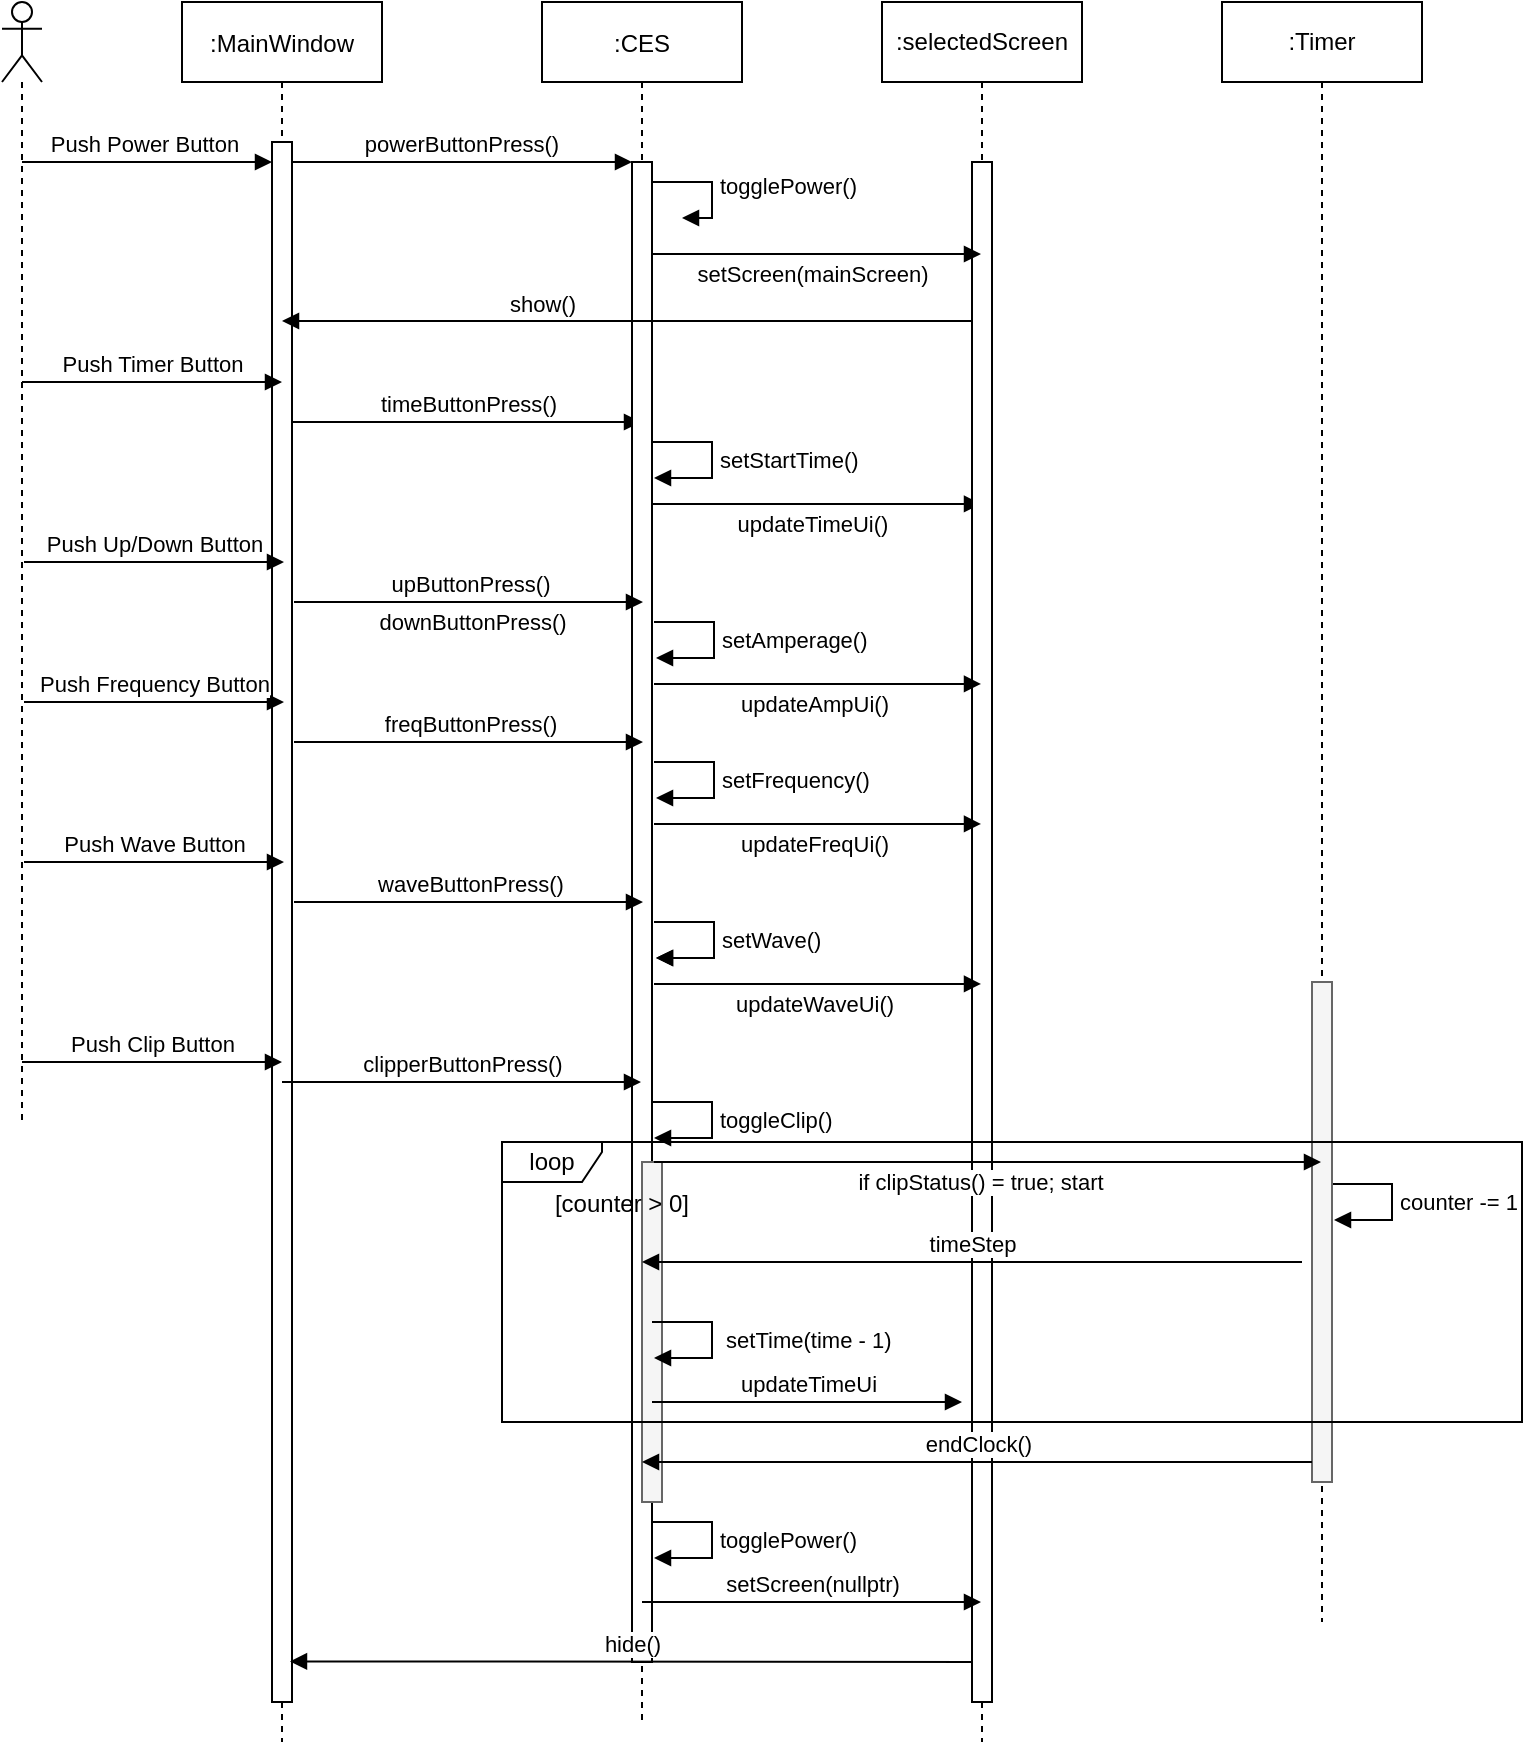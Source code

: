 <mxfile version="15.4.0" type="device" pages="3"><diagram id="kgpKYQtTHZ0yAKxKKP6v" name="Page-1"><mxGraphModel dx="1086" dy="798" grid="1" gridSize="10" guides="1" tooltips="1" connect="1" arrows="1" fold="1" page="1" pageScale="1" pageWidth="850" pageHeight="1100" math="0" shadow="0"><root><mxCell id="0"/><mxCell id="1" parent="0"/><mxCell id="37aKWXLBtI18TC3Os0Lw-29" value=":selectedScreen" style="shape=umlLifeline;perimeter=lifelinePerimeter;whiteSpace=wrap;html=1;container=1;collapsible=0;recursiveResize=0;outlineConnect=0;" parent="1" vertex="1"><mxGeometry x="470" y="80" width="100" height="870" as="geometry"/></mxCell><mxCell id="37aKWXLBtI18TC3Os0Lw-36" value="setStartTime()" style="edgeStyle=orthogonalEdgeStyle;html=1;align=left;spacingLeft=2;endArrow=block;rounded=0;entryX=1.1;entryY=0.175;entryDx=0;entryDy=0;entryPerimeter=0;" parent="37aKWXLBtI18TC3Os0Lw-29" edge="1"><mxGeometry relative="1" as="geometry"><mxPoint x="-115" y="220" as="sourcePoint"/><Array as="points"><mxPoint x="-85" y="220"/><mxPoint x="-85" y="238"/></Array><mxPoint x="-114" y="238" as="targetPoint"/></mxGeometry></mxCell><mxCell id="37aKWXLBtI18TC3Os0Lw-37" value="updateTimeUi()" style="html=1;verticalAlign=bottom;endArrow=block;rounded=0;" parent="37aKWXLBtI18TC3Os0Lw-29" target="37aKWXLBtI18TC3Os0Lw-29" edge="1"><mxGeometry x="-0.026" y="-19" width="80" relative="1" as="geometry"><mxPoint x="-115" y="250.96" as="sourcePoint"/><mxPoint x="20" y="251" as="targetPoint"/><Array as="points"/><mxPoint as="offset"/></mxGeometry></mxCell><mxCell id="3nuBFxr9cyL0pnOWT2aG-1" value=":MainWindow" style="shape=umlLifeline;perimeter=lifelinePerimeter;container=1;collapsible=0;recursiveResize=0;rounded=0;shadow=0;strokeWidth=1;" parent="1" vertex="1"><mxGeometry x="120" y="80" width="100" height="870" as="geometry"/></mxCell><mxCell id="3nuBFxr9cyL0pnOWT2aG-2" value="" style="points=[];perimeter=orthogonalPerimeter;rounded=0;shadow=0;strokeWidth=1;" parent="3nuBFxr9cyL0pnOWT2aG-1" vertex="1"><mxGeometry x="45" y="70" width="10" height="780" as="geometry"/></mxCell><mxCell id="37aKWXLBtI18TC3Os0Lw-33" value="timeButtonPress()" style="html=1;verticalAlign=bottom;endArrow=block;rounded=0;" parent="3nuBFxr9cyL0pnOWT2aG-1" target="3nuBFxr9cyL0pnOWT2aG-5" edge="1"><mxGeometry width="80" relative="1" as="geometry"><mxPoint x="55" y="210" as="sourcePoint"/><mxPoint x="135" y="210" as="targetPoint"/></mxGeometry></mxCell><mxCell id="3nuBFxr9cyL0pnOWT2aG-5" value=":CES" style="shape=umlLifeline;perimeter=lifelinePerimeter;container=1;collapsible=0;recursiveResize=0;rounded=0;shadow=0;strokeWidth=1;" parent="1" vertex="1"><mxGeometry x="300" y="80" width="100" height="860" as="geometry"/></mxCell><mxCell id="3nuBFxr9cyL0pnOWT2aG-6" value="" style="points=[];perimeter=orthogonalPerimeter;rounded=0;shadow=0;strokeWidth=1;" parent="3nuBFxr9cyL0pnOWT2aG-5" vertex="1"><mxGeometry x="45" y="80" width="10" height="750" as="geometry"/></mxCell><mxCell id="37aKWXLBtI18TC3Os0Lw-17" value="togglePower()" style="edgeStyle=orthogonalEdgeStyle;html=1;align=left;spacingLeft=2;endArrow=block;rounded=0;" parent="3nuBFxr9cyL0pnOWT2aG-5" edge="1"><mxGeometry relative="1" as="geometry"><mxPoint x="55" y="90" as="sourcePoint"/><Array as="points"><mxPoint x="85" y="90"/><mxPoint x="85" y="108"/></Array><mxPoint x="70" y="108" as="targetPoint"/></mxGeometry></mxCell><mxCell id="tfcmsF4SFdVwpkea--ev-1" value="toggleClip()" style="edgeStyle=orthogonalEdgeStyle;html=1;align=left;spacingLeft=2;endArrow=block;rounded=0;entryX=1.1;entryY=0.175;entryDx=0;entryDy=0;entryPerimeter=0;" parent="3nuBFxr9cyL0pnOWT2aG-5" edge="1"><mxGeometry relative="1" as="geometry"><mxPoint x="55" y="550" as="sourcePoint"/><Array as="points"><mxPoint x="85" y="550"/><mxPoint x="85" y="568"/></Array><mxPoint x="56" y="568" as="targetPoint"/></mxGeometry></mxCell><mxCell id="Zr1Wm8apkSBLX2SihwV5-14" value="" style="html=1;points=[];perimeter=orthogonalPerimeter;fillColor=#f5f5f5;fontColor=#333333;strokeColor=#666666;" parent="3nuBFxr9cyL0pnOWT2aG-5" vertex="1"><mxGeometry x="50" y="580" width="10" height="170" as="geometry"/></mxCell><mxCell id="Zr1Wm8apkSBLX2SihwV5-8" value="&amp;nbsp;setTime(time - 1)&amp;nbsp;" style="edgeStyle=orthogonalEdgeStyle;html=1;align=left;spacingLeft=2;endArrow=block;rounded=0;entryX=1.1;entryY=0.175;entryDx=0;entryDy=0;entryPerimeter=0;" parent="3nuBFxr9cyL0pnOWT2aG-5" edge="1"><mxGeometry relative="1" as="geometry"><mxPoint x="55" y="660" as="sourcePoint"/><Array as="points"><mxPoint x="85" y="660"/><mxPoint x="85" y="678"/></Array><mxPoint x="56" y="678" as="targetPoint"/></mxGeometry></mxCell><mxCell id="Zr1Wm8apkSBLX2SihwV5-9" value="updateTimeUi" style="html=1;verticalAlign=bottom;endArrow=block;rounded=0;exitX=-0.2;exitY=0.75;exitDx=0;exitDy=0;exitPerimeter=0;" parent="3nuBFxr9cyL0pnOWT2aG-5" edge="1"><mxGeometry width="80" relative="1" as="geometry"><mxPoint x="55" y="700" as="sourcePoint"/><mxPoint x="210" y="700" as="targetPoint"/><Array as="points"/></mxGeometry></mxCell><mxCell id="Zr1Wm8apkSBLX2SihwV5-24" value="togglePower()" style="edgeStyle=orthogonalEdgeStyle;html=1;align=left;spacingLeft=2;endArrow=block;rounded=0;entryX=1.1;entryY=0.175;entryDx=0;entryDy=0;entryPerimeter=0;" parent="3nuBFxr9cyL0pnOWT2aG-5" edge="1"><mxGeometry relative="1" as="geometry"><mxPoint x="55" y="760" as="sourcePoint"/><Array as="points"><mxPoint x="85" y="760"/><mxPoint x="85" y="778"/></Array><mxPoint x="56" y="778" as="targetPoint"/></mxGeometry></mxCell><mxCell id="3nuBFxr9cyL0pnOWT2aG-8" value="powerButtonPress()" style="verticalAlign=bottom;endArrow=block;entryX=0;entryY=0;shadow=0;strokeWidth=1;" parent="1" source="3nuBFxr9cyL0pnOWT2aG-2" target="3nuBFxr9cyL0pnOWT2aG-6" edge="1"><mxGeometry relative="1" as="geometry"><mxPoint x="275" y="160" as="sourcePoint"/></mxGeometry></mxCell><mxCell id="37aKWXLBtI18TC3Os0Lw-11" value="" style="html=1;points=[];perimeter=orthogonalPerimeter;" parent="1" vertex="1"><mxGeometry x="515" y="160" width="10" height="770" as="geometry"/></mxCell><mxCell id="37aKWXLBtI18TC3Os0Lw-19" value="setScreen(mainScreen)" style="html=1;verticalAlign=bottom;endArrow=block;rounded=0;" parent="1" source="3nuBFxr9cyL0pnOWT2aG-6" target="37aKWXLBtI18TC3Os0Lw-29" edge="1"><mxGeometry x="-0.026" y="-19" width="80" relative="1" as="geometry"><mxPoint x="360" y="220" as="sourcePoint"/><mxPoint x="480" y="206" as="targetPoint"/><Array as="points"><mxPoint x="480" y="206"/></Array><mxPoint as="offset"/></mxGeometry></mxCell><mxCell id="37aKWXLBtI18TC3Os0Lw-20" value="show()" style="html=1;verticalAlign=bottom;endArrow=block;rounded=0;" parent="1" target="3nuBFxr9cyL0pnOWT2aG-1" edge="1"><mxGeometry x="0.245" width="80" relative="1" as="geometry"><mxPoint x="515" y="239.5" as="sourcePoint"/><mxPoint x="435" y="239.5" as="targetPoint"/><mxPoint as="offset"/></mxGeometry></mxCell><mxCell id="37aKWXLBtI18TC3Os0Lw-23" value="Push Timer Button" style="html=1;verticalAlign=bottom;endArrow=block;rounded=0;" parent="1" edge="1"><mxGeometry width="80" relative="1" as="geometry"><mxPoint x="40" y="270" as="sourcePoint"/><mxPoint x="170" y="270" as="targetPoint"/></mxGeometry></mxCell><mxCell id="37aKWXLBtI18TC3Os0Lw-26" value="" style="shape=umlLifeline;participant=umlActor;perimeter=lifelinePerimeter;whiteSpace=wrap;html=1;container=1;collapsible=0;recursiveResize=0;verticalAlign=top;spacingTop=36;outlineConnect=0;" parent="1" vertex="1"><mxGeometry x="30" y="80" width="20" height="560" as="geometry"/></mxCell><mxCell id="37aKWXLBtI18TC3Os0Lw-27" value=":Timer" style="shape=umlLifeline;perimeter=lifelinePerimeter;whiteSpace=wrap;html=1;container=1;collapsible=0;recursiveResize=0;outlineConnect=0;" parent="1" vertex="1"><mxGeometry x="640" y="80" width="100" height="810" as="geometry"/></mxCell><mxCell id="Zr1Wm8apkSBLX2SihwV5-1" value="counter -= 1" style="edgeStyle=orthogonalEdgeStyle;html=1;align=left;spacingLeft=2;endArrow=block;rounded=0;entryX=1.1;entryY=0.175;entryDx=0;entryDy=0;entryPerimeter=0;" parent="37aKWXLBtI18TC3Os0Lw-27" edge="1"><mxGeometry relative="1" as="geometry"><mxPoint x="55" y="591" as="sourcePoint"/><Array as="points"><mxPoint x="85" y="591"/><mxPoint x="85" y="609"/></Array><mxPoint x="56" y="609" as="targetPoint"/></mxGeometry></mxCell><mxCell id="Zr1Wm8apkSBLX2SihwV5-17" value="timeStep" style="html=1;verticalAlign=bottom;endArrow=block;rounded=0;" parent="37aKWXLBtI18TC3Os0Lw-27" target="3nuBFxr9cyL0pnOWT2aG-5" edge="1"><mxGeometry width="80" relative="1" as="geometry"><mxPoint x="40" y="630" as="sourcePoint"/><mxPoint x="-50" y="630" as="targetPoint"/></mxGeometry></mxCell><mxCell id="37aKWXLBtI18TC3Os0Lw-38" value="setAmperage()" style="edgeStyle=orthogonalEdgeStyle;html=1;align=left;spacingLeft=2;endArrow=block;rounded=0;entryX=1.1;entryY=0.175;entryDx=0;entryDy=0;entryPerimeter=0;" parent="1" edge="1"><mxGeometry relative="1" as="geometry"><mxPoint x="356" y="390" as="sourcePoint"/><Array as="points"><mxPoint x="386" y="390"/><mxPoint x="386" y="408"/></Array><mxPoint x="357" y="408" as="targetPoint"/></mxGeometry></mxCell><mxCell id="37aKWXLBtI18TC3Os0Lw-39" value="updateAmpUi()" style="html=1;verticalAlign=bottom;endArrow=block;rounded=0;" parent="1" target="37aKWXLBtI18TC3Os0Lw-29" edge="1"><mxGeometry x="-0.026" y="-19" width="80" relative="1" as="geometry"><mxPoint x="356" y="420.96" as="sourcePoint"/><mxPoint x="490" y="421" as="targetPoint"/><Array as="points"/><mxPoint as="offset"/></mxGeometry></mxCell><mxCell id="37aKWXLBtI18TC3Os0Lw-40" value="upButtonPress()" style="html=1;verticalAlign=bottom;endArrow=block;rounded=0;" parent="1" edge="1"><mxGeometry width="80" relative="1" as="geometry"><mxPoint x="176" y="380" as="sourcePoint"/><mxPoint x="350.5" y="380" as="targetPoint"/></mxGeometry></mxCell><mxCell id="37aKWXLBtI18TC3Os0Lw-41" value="Push Up/Down Button" style="html=1;verticalAlign=bottom;endArrow=block;rounded=0;" parent="1" edge="1"><mxGeometry width="80" relative="1" as="geometry"><mxPoint x="41" y="360" as="sourcePoint"/><mxPoint x="171" y="360" as="targetPoint"/></mxGeometry></mxCell><mxCell id="37aKWXLBtI18TC3Os0Lw-42" value="downButtonPress()" style="text;html=1;align=center;verticalAlign=middle;resizable=0;points=[];autosize=1;strokeColor=none;fillColor=none;fontSize=11;" parent="1" vertex="1"><mxGeometry x="210" y="380" width="110" height="20" as="geometry"/></mxCell><mxCell id="37aKWXLBtI18TC3Os0Lw-47" value="setFrequency()" style="edgeStyle=orthogonalEdgeStyle;html=1;align=left;spacingLeft=2;endArrow=block;rounded=0;entryX=1.1;entryY=0.175;entryDx=0;entryDy=0;entryPerimeter=0;" parent="1" edge="1"><mxGeometry relative="1" as="geometry"><mxPoint x="356" y="460" as="sourcePoint"/><Array as="points"><mxPoint x="386" y="460"/><mxPoint x="386" y="478"/></Array><mxPoint x="357" y="478" as="targetPoint"/></mxGeometry></mxCell><mxCell id="37aKWXLBtI18TC3Os0Lw-48" value="updateFreqUi()" style="html=1;verticalAlign=bottom;endArrow=block;rounded=0;" parent="1" target="37aKWXLBtI18TC3Os0Lw-29" edge="1"><mxGeometry x="-0.026" y="-19" width="80" relative="1" as="geometry"><mxPoint x="356" y="490.96" as="sourcePoint"/><mxPoint x="490" y="491" as="targetPoint"/><Array as="points"/><mxPoint as="offset"/></mxGeometry></mxCell><mxCell id="37aKWXLBtI18TC3Os0Lw-49" value="freqButtonPress()" style="html=1;verticalAlign=bottom;endArrow=block;rounded=0;" parent="1" edge="1"><mxGeometry width="80" relative="1" as="geometry"><mxPoint x="176" y="450" as="sourcePoint"/><mxPoint x="350.5" y="450" as="targetPoint"/></mxGeometry></mxCell><mxCell id="37aKWXLBtI18TC3Os0Lw-50" value="Push Frequency Button" style="html=1;verticalAlign=bottom;endArrow=block;rounded=0;" parent="1" edge="1"><mxGeometry width="80" relative="1" as="geometry"><mxPoint x="41" y="430" as="sourcePoint"/><mxPoint x="171" y="430" as="targetPoint"/></mxGeometry></mxCell><mxCell id="37aKWXLBtI18TC3Os0Lw-67" value="setWave()" style="edgeStyle=orthogonalEdgeStyle;html=1;align=left;spacingLeft=2;endArrow=block;rounded=0;entryX=1.1;entryY=0.175;entryDx=0;entryDy=0;entryPerimeter=0;" parent="1" edge="1"><mxGeometry relative="1" as="geometry"><mxPoint x="356" y="540" as="sourcePoint"/><Array as="points"><mxPoint x="386" y="540"/><mxPoint x="386" y="558"/></Array><mxPoint x="357" y="558" as="targetPoint"/></mxGeometry></mxCell><mxCell id="37aKWXLBtI18TC3Os0Lw-31" value="" style="html=1;points=[];perimeter=orthogonalPerimeter;fillColor=#f5f5f5;fontColor=#333333;strokeColor=#666666;" parent="1" vertex="1"><mxGeometry x="685" y="570" width="10" height="250" as="geometry"/></mxCell><mxCell id="37aKWXLBtI18TC3Os0Lw-68" value="updateWaveUi()" style="html=1;verticalAlign=bottom;endArrow=block;rounded=0;" parent="1" target="37aKWXLBtI18TC3Os0Lw-29" edge="1"><mxGeometry x="-0.026" y="-19" width="80" relative="1" as="geometry"><mxPoint x="356" y="570.96" as="sourcePoint"/><mxPoint x="500" y="571" as="targetPoint"/><Array as="points"/><mxPoint as="offset"/></mxGeometry></mxCell><mxCell id="37aKWXLBtI18TC3Os0Lw-69" value="waveButtonPress()" style="html=1;verticalAlign=bottom;endArrow=block;rounded=0;" parent="1" edge="1"><mxGeometry width="80" relative="1" as="geometry"><mxPoint x="176" y="530" as="sourcePoint"/><mxPoint x="350.5" y="530" as="targetPoint"/></mxGeometry></mxCell><mxCell id="37aKWXLBtI18TC3Os0Lw-70" value="Push Wave Button" style="html=1;verticalAlign=bottom;endArrow=block;rounded=0;" parent="1" edge="1"><mxGeometry width="80" relative="1" as="geometry"><mxPoint x="41" y="510" as="sourcePoint"/><mxPoint x="171" y="510" as="targetPoint"/></mxGeometry></mxCell><mxCell id="37aKWXLBtI18TC3Os0Lw-77" value="Push Clip Button" style="html=1;verticalAlign=bottom;endArrow=block;rounded=0;" parent="1" edge="1"><mxGeometry width="80" relative="1" as="geometry"><mxPoint x="40" y="610" as="sourcePoint"/><mxPoint x="170" y="610" as="targetPoint"/></mxGeometry></mxCell><mxCell id="37aKWXLBtI18TC3Os0Lw-78" value="clipperButtonPress()" style="html=1;verticalAlign=bottom;endArrow=block;rounded=0;fontSize=11;" parent="1" target="3nuBFxr9cyL0pnOWT2aG-5" edge="1"><mxGeometry width="80" relative="1" as="geometry"><mxPoint x="170" y="620" as="sourcePoint"/><mxPoint x="250" y="620" as="targetPoint"/></mxGeometry></mxCell><mxCell id="3nuBFxr9cyL0pnOWT2aG-3" value="Push Power Button" style="verticalAlign=bottom;startArrow=none;endArrow=block;startSize=8;shadow=0;strokeWidth=1;startFill=0;" parent="1" source="37aKWXLBtI18TC3Os0Lw-26" target="3nuBFxr9cyL0pnOWT2aG-2" edge="1"><mxGeometry x="-0.036" relative="1" as="geometry"><mxPoint x="105" y="150" as="sourcePoint"/><mxPoint x="1" as="offset"/><Array as="points"><mxPoint x="110" y="160"/></Array></mxGeometry></mxCell><mxCell id="tfcmsF4SFdVwpkea--ev-2" value="if clipStatus() = true; start" style="html=1;verticalAlign=bottom;endArrow=block;rounded=0;" parent="1" target="37aKWXLBtI18TC3Os0Lw-27" edge="1"><mxGeometry x="-0.026" y="-19" width="80" relative="1" as="geometry"><mxPoint x="356" y="660" as="sourcePoint"/><mxPoint x="515" y="660" as="targetPoint"/><Array as="points"/><mxPoint as="offset"/></mxGeometry></mxCell><mxCell id="Zr1Wm8apkSBLX2SihwV5-5" value="[counter &amp;gt; 0]" style="text;html=1;strokeColor=none;fillColor=none;align=center;verticalAlign=middle;whiteSpace=wrap;rounded=0;" parent="1" vertex="1"><mxGeometry x="300" y="672.5" width="80" height="17.5" as="geometry"/></mxCell><mxCell id="Zr1Wm8apkSBLX2SihwV5-18" value="endClock()" style="html=1;verticalAlign=bottom;endArrow=block;rounded=0;exitX=-0.2;exitY=0.75;exitDx=0;exitDy=0;exitPerimeter=0;" parent="1" target="3nuBFxr9cyL0pnOWT2aG-5" edge="1"><mxGeometry width="80" relative="1" as="geometry"><mxPoint x="685" y="810" as="sourcePoint"/><mxPoint x="530" y="810" as="targetPoint"/><Array as="points"/></mxGeometry></mxCell><mxCell id="Zr1Wm8apkSBLX2SihwV5-21" value="loop" style="shape=umlFrame;whiteSpace=wrap;html=1;width=50;height=20;" parent="1" vertex="1"><mxGeometry x="280" y="650" width="510" height="140" as="geometry"/></mxCell><mxCell id="Zr1Wm8apkSBLX2SihwV5-23" value="setWave()" style="edgeStyle=orthogonalEdgeStyle;html=1;align=left;spacingLeft=2;endArrow=block;rounded=0;entryX=1.1;entryY=0.175;entryDx=0;entryDy=0;entryPerimeter=0;" parent="1" edge="1"><mxGeometry relative="1" as="geometry"><mxPoint x="356" y="540" as="sourcePoint"/><Array as="points"><mxPoint x="386" y="540"/><mxPoint x="386" y="558"/></Array><mxPoint x="357" y="558" as="targetPoint"/></mxGeometry></mxCell><mxCell id="Zr1Wm8apkSBLX2SihwV5-26" value="setScreen(nullptr)" style="html=1;verticalAlign=bottom;endArrow=block;rounded=0;exitX=-0.2;exitY=0.75;exitDx=0;exitDy=0;exitPerimeter=0;" parent="1" target="37aKWXLBtI18TC3Os0Lw-29" edge="1"><mxGeometry width="80" relative="1" as="geometry"><mxPoint x="350" y="880" as="sourcePoint"/><mxPoint x="485.5" y="880" as="targetPoint"/><Array as="points"/></mxGeometry></mxCell><mxCell id="Zr1Wm8apkSBLX2SihwV5-27" value="hide()" style="html=1;verticalAlign=bottom;endArrow=block;rounded=0;exitX=-0.2;exitY=0.75;exitDx=0;exitDy=0;exitPerimeter=0;entryX=0.9;entryY=0.974;entryDx=0;entryDy=0;entryPerimeter=0;" parent="1" target="3nuBFxr9cyL0pnOWT2aG-2" edge="1"><mxGeometry width="80" relative="1" as="geometry"><mxPoint x="515" y="910" as="sourcePoint"/><mxPoint x="179.5" y="910" as="targetPoint"/><Array as="points"/></mxGeometry></mxCell></root></mxGraphModel></diagram><diagram id="dGniJXjWyGi8bVhdruyL" name="Page-2"><mxGraphModel dx="1086" dy="798" grid="1" gridSize="10" guides="1" tooltips="1" connect="1" arrows="1" fold="1" page="1" pageScale="1" pageWidth="850" pageHeight="1100" math="0" shadow="0"><root><mxCell id="i1Gbo5Z4wQCfpdMR0eUb-0"/><mxCell id="i1Gbo5Z4wQCfpdMR0eUb-1" parent="i1Gbo5Z4wQCfpdMR0eUb-0"/><mxCell id="wyAM0QbykNO5cp5b7nL8-43" value="loop" style="shape=umlFrame;whiteSpace=wrap;html=1;width=50;height=20;" parent="i1Gbo5Z4wQCfpdMR0eUb-1" vertex="1"><mxGeometry x="276" y="260" width="510" height="140" as="geometry"/></mxCell><mxCell id="wyAM0QbykNO5cp5b7nL8-0" value=":selectedScreen" style="shape=umlLifeline;perimeter=lifelinePerimeter;whiteSpace=wrap;html=1;container=1;collapsible=0;recursiveResize=0;outlineConnect=0;" parent="i1Gbo5Z4wQCfpdMR0eUb-1" vertex="1"><mxGeometry x="470" y="80" width="100" height="870" as="geometry"/></mxCell><mxCell id="wyAM0QbykNO5cp5b7nL8-3" value=":MainWindow" style="shape=umlLifeline;perimeter=lifelinePerimeter;container=1;collapsible=0;recursiveResize=0;rounded=0;shadow=0;strokeWidth=1;" parent="i1Gbo5Z4wQCfpdMR0eUb-1" vertex="1"><mxGeometry x="120" y="80" width="100" height="870" as="geometry"/></mxCell><mxCell id="wyAM0QbykNO5cp5b7nL8-4" value="" style="points=[];perimeter=orthogonalPerimeter;rounded=0;shadow=0;strokeWidth=1;" parent="wyAM0QbykNO5cp5b7nL8-3" vertex="1"><mxGeometry x="45" y="70" width="10" height="780" as="geometry"/></mxCell><mxCell id="wyAM0QbykNO5cp5b7nL8-49" value="recordingButtonPress()" style="html=1;verticalAlign=bottom;endArrow=block;rounded=0;" parent="wyAM0QbykNO5cp5b7nL8-3" target="wyAM0QbykNO5cp5b7nL8-6" edge="1"><mxGeometry width="80" relative="1" as="geometry"><mxPoint x="55" y="100" as="sourcePoint"/><mxPoint x="135" y="100" as="targetPoint"/></mxGeometry></mxCell><mxCell id="wyAM0QbykNO5cp5b7nL8-6" value=":CES" style="shape=umlLifeline;perimeter=lifelinePerimeter;container=1;collapsible=0;recursiveResize=0;rounded=0;shadow=0;strokeWidth=1;" parent="i1Gbo5Z4wQCfpdMR0eUb-1" vertex="1"><mxGeometry x="300" y="80" width="100" height="860" as="geometry"/></mxCell><mxCell id="wyAM0QbykNO5cp5b7nL8-7" value="" style="points=[];perimeter=orthogonalPerimeter;rounded=0;shadow=0;strokeWidth=1;" parent="wyAM0QbykNO5cp5b7nL8-6" vertex="1"><mxGeometry x="45" y="80" width="10" height="750" as="geometry"/></mxCell><mxCell id="wyAM0QbykNO5cp5b7nL8-10" value="" style="html=1;points=[];perimeter=orthogonalPerimeter;fillColor=#f5f5f5;fontColor=#333333;strokeColor=#666666;" parent="wyAM0QbykNO5cp5b7nL8-6" vertex="1"><mxGeometry x="46" y="190" width="10" height="170" as="geometry"/></mxCell><mxCell id="wyAM0QbykNO5cp5b7nL8-11" value="&amp;nbsp;setTime(time - 1)&amp;nbsp;" style="edgeStyle=orthogonalEdgeStyle;html=1;align=left;spacingLeft=2;endArrow=block;rounded=0;entryX=1.1;entryY=0.175;entryDx=0;entryDy=0;entryPerimeter=0;" parent="wyAM0QbykNO5cp5b7nL8-6" edge="1"><mxGeometry relative="1" as="geometry"><mxPoint x="51" y="270" as="sourcePoint"/><Array as="points"><mxPoint x="81" y="270"/><mxPoint x="81" y="288"/></Array><mxPoint x="52" y="288" as="targetPoint"/></mxGeometry></mxCell><mxCell id="wyAM0QbykNO5cp5b7nL8-12" value="updateTimeUi" style="html=1;verticalAlign=bottom;endArrow=block;rounded=0;exitX=-0.2;exitY=0.75;exitDx=0;exitDy=0;exitPerimeter=0;" parent="wyAM0QbykNO5cp5b7nL8-6" edge="1"><mxGeometry width="80" relative="1" as="geometry"><mxPoint x="51" y="310" as="sourcePoint"/><mxPoint x="210" y="310" as="targetPoint"/><Array as="points"/></mxGeometry></mxCell><mxCell id="wyAM0QbykNO5cp5b7nL8-13" value="togglePower()" style="edgeStyle=orthogonalEdgeStyle;html=1;align=left;spacingLeft=2;endArrow=block;rounded=0;entryX=1.1;entryY=0.175;entryDx=0;entryDy=0;entryPerimeter=0;" parent="wyAM0QbykNO5cp5b7nL8-6" edge="1"><mxGeometry relative="1" as="geometry"><mxPoint x="51" y="370" as="sourcePoint"/><Array as="points"><mxPoint x="81" y="370"/><mxPoint x="81" y="388"/></Array><mxPoint x="52" y="388" as="targetPoint"/></mxGeometry></mxCell><mxCell id="wyAM0QbykNO5cp5b7nL8-54" value="toggleRecording()" style="edgeStyle=orthogonalEdgeStyle;html=1;align=left;spacingLeft=2;endArrow=block;rounded=0;entryX=1;entryY=0;" parent="wyAM0QbykNO5cp5b7nL8-6" edge="1"><mxGeometry relative="1" as="geometry"><mxPoint x="55" y="110" as="sourcePoint"/><Array as="points"><mxPoint x="85" y="110"/></Array><mxPoint x="60" y="130" as="targetPoint"/></mxGeometry></mxCell><mxCell id="wyAM0QbykNO5cp5b7nL8-105" value="saveRecording()" style="edgeStyle=orthogonalEdgeStyle;html=1;align=left;spacingLeft=2;endArrow=block;rounded=0;entryX=1.1;entryY=0.175;entryDx=0;entryDy=0;entryPerimeter=0;" parent="wyAM0QbykNO5cp5b7nL8-6" edge="1"><mxGeometry relative="1" as="geometry"><mxPoint x="56" y="520" as="sourcePoint"/><Array as="points"><mxPoint x="86" y="520"/><mxPoint x="86" y="538"/></Array><mxPoint x="57" y="538" as="targetPoint"/></mxGeometry></mxCell><mxCell id="wyAM0QbykNO5cp5b7nL8-15" value="" style="html=1;points=[];perimeter=orthogonalPerimeter;" parent="i1Gbo5Z4wQCfpdMR0eUb-1" vertex="1"><mxGeometry x="515" y="160" width="10" height="770" as="geometry"/></mxCell><mxCell id="wyAM0QbykNO5cp5b7nL8-19" value="" style="shape=umlLifeline;participant=umlActor;perimeter=lifelinePerimeter;whiteSpace=wrap;html=1;container=1;collapsible=0;recursiveResize=0;verticalAlign=top;spacingTop=36;outlineConnect=0;" parent="i1Gbo5Z4wQCfpdMR0eUb-1" vertex="1"><mxGeometry x="30" y="80" width="20" height="560" as="geometry"/></mxCell><mxCell id="wyAM0QbykNO5cp5b7nL8-20" value=":Timer" style="shape=umlLifeline;perimeter=lifelinePerimeter;whiteSpace=wrap;html=1;container=1;collapsible=0;recursiveResize=0;outlineConnect=0;" parent="i1Gbo5Z4wQCfpdMR0eUb-1" vertex="1"><mxGeometry x="640" y="80" width="100" height="810" as="geometry"/></mxCell><mxCell id="wyAM0QbykNO5cp5b7nL8-21" value="counter -= 1" style="edgeStyle=orthogonalEdgeStyle;html=1;align=left;spacingLeft=2;endArrow=block;rounded=0;entryX=1.1;entryY=0.175;entryDx=0;entryDy=0;entryPerimeter=0;" parent="wyAM0QbykNO5cp5b7nL8-20" edge="1"><mxGeometry relative="1" as="geometry"><mxPoint x="51" y="201" as="sourcePoint"/><Array as="points"><mxPoint x="81" y="201"/><mxPoint x="81" y="219"/></Array><mxPoint x="52" y="219" as="targetPoint"/></mxGeometry></mxCell><mxCell id="wyAM0QbykNO5cp5b7nL8-22" value="timeStep" style="html=1;verticalAlign=bottom;endArrow=block;rounded=0;" parent="wyAM0QbykNO5cp5b7nL8-20" edge="1"><mxGeometry width="80" relative="1" as="geometry"><mxPoint x="36" y="240" as="sourcePoint"/><mxPoint x="-294.5" y="240" as="targetPoint"/></mxGeometry></mxCell><mxCell id="wyAM0QbykNO5cp5b7nL8-33" value="" style="html=1;points=[];perimeter=orthogonalPerimeter;fillColor=#f5f5f5;fontColor=#333333;strokeColor=#666666;" parent="i1Gbo5Z4wQCfpdMR0eUb-1" vertex="1"><mxGeometry x="685" y="250" width="10" height="250" as="geometry"/></mxCell><mxCell id="wyAM0QbykNO5cp5b7nL8-40" value="if clipStatus() = true; start" style="html=1;verticalAlign=bottom;endArrow=block;rounded=0;" parent="i1Gbo5Z4wQCfpdMR0eUb-1" edge="1"><mxGeometry x="-0.026" y="-19" width="80" relative="1" as="geometry"><mxPoint x="352" y="270" as="sourcePoint"/><mxPoint x="685.5" y="270" as="targetPoint"/><Array as="points"/><mxPoint as="offset"/></mxGeometry></mxCell><mxCell id="wyAM0QbykNO5cp5b7nL8-41" value="[counter &amp;gt; 0]" style="text;html=1;strokeColor=none;fillColor=none;align=center;verticalAlign=middle;whiteSpace=wrap;rounded=0;" parent="i1Gbo5Z4wQCfpdMR0eUb-1" vertex="1"><mxGeometry x="296" y="282.5" width="80" height="17.5" as="geometry"/></mxCell><mxCell id="wyAM0QbykNO5cp5b7nL8-42" value="endClock()" style="html=1;verticalAlign=bottom;endArrow=block;rounded=0;exitX=-0.2;exitY=0.75;exitDx=0;exitDy=0;exitPerimeter=0;" parent="i1Gbo5Z4wQCfpdMR0eUb-1" edge="1"><mxGeometry width="80" relative="1" as="geometry"><mxPoint x="681" y="420" as="sourcePoint"/><mxPoint x="345.5" y="420" as="targetPoint"/><Array as="points"/></mxGeometry></mxCell><mxCell id="wyAM0QbykNO5cp5b7nL8-45" value="setScreen(nullptr)" style="html=1;verticalAlign=bottom;endArrow=block;rounded=0;exitX=-0.2;exitY=0.75;exitDx=0;exitDy=0;exitPerimeter=0;" parent="i1Gbo5Z4wQCfpdMR0eUb-1" edge="1"><mxGeometry width="80" relative="1" as="geometry"><mxPoint x="346" y="490" as="sourcePoint"/><mxPoint x="515.5" y="490" as="targetPoint"/><Array as="points"/></mxGeometry></mxCell><mxCell id="wyAM0QbykNO5cp5b7nL8-46" value="hide()" style="html=1;verticalAlign=bottom;endArrow=block;rounded=0;exitX=-0.2;exitY=0.75;exitDx=0;exitDy=0;exitPerimeter=0;entryX=0.9;entryY=0.974;entryDx=0;entryDy=0;entryPerimeter=0;" parent="i1Gbo5Z4wQCfpdMR0eUb-1" edge="1"><mxGeometry width="80" relative="1" as="geometry"><mxPoint x="511" y="520" as="sourcePoint"/><mxPoint x="170" y="519.72" as="targetPoint"/><Array as="points"/></mxGeometry></mxCell><mxCell id="wyAM0QbykNO5cp5b7nL8-48" value="Push Recording Button" style="html=1;verticalAlign=bottom;endArrow=block;rounded=0;" parent="i1Gbo5Z4wQCfpdMR0eUb-1" target="wyAM0QbykNO5cp5b7nL8-4" edge="1"><mxGeometry width="80" relative="1" as="geometry"><mxPoint x="40" y="160" as="sourcePoint"/><mxPoint x="120" y="160" as="targetPoint"/></mxGeometry></mxCell><mxCell id="wyAM0QbykNO5cp5b7nL8-102" value="updateRecordingUi()" style="html=1;verticalAlign=bottom;endArrow=block;rounded=0;" parent="i1Gbo5Z4wQCfpdMR0eUb-1" target="wyAM0QbykNO5cp5b7nL8-0" edge="1"><mxGeometry width="80" relative="1" as="geometry"><mxPoint x="350" y="230" as="sourcePoint"/><mxPoint x="440" y="230" as="targetPoint"/></mxGeometry></mxCell><mxCell id="wyAM0QbykNO5cp5b7nL8-104" value="Pre-condition: Power is On &amp;amp; Clipper is On&lt;br&gt;selectedScren == mainScreen&amp;nbsp;" style="text;html=1;strokeColor=none;fillColor=none;align=center;verticalAlign=middle;whiteSpace=wrap;rounded=0;" parent="i1Gbo5Z4wQCfpdMR0eUb-1" vertex="1"><mxGeometry x="340" y="40" width="290" height="30" as="geometry"/></mxCell><mxCell id="wyAM0QbykNO5cp5b7nL8-107" value=":Recording" style="shape=umlLifeline;perimeter=lifelinePerimeter;whiteSpace=wrap;html=1;container=1;collapsible=0;recursiveResize=0;outlineConnect=0;" parent="i1Gbo5Z4wQCfpdMR0eUb-1" vertex="1"><mxGeometry x="786" y="80" width="100" height="840" as="geometry"/></mxCell><mxCell id="wyAM0QbykNO5cp5b7nL8-108" value="" style="html=1;points=[];perimeter=orthogonalPerimeter;" parent="wyAM0QbykNO5cp5b7nL8-107" vertex="1"><mxGeometry x="45" y="450" width="10" height="80" as="geometry"/></mxCell><mxCell id="S3-cKkebFx7rvN8AK4-T-0" value="Creates :Recording" style="html=1;verticalAlign=bottom;endArrow=block;rounded=0;exitX=-0.2;exitY=0.75;exitDx=0;exitDy=0;exitPerimeter=0;" parent="i1Gbo5Z4wQCfpdMR0eUb-1" target="wyAM0QbykNO5cp5b7nL8-107" edge="1"><mxGeometry width="80" relative="1" as="geometry"><mxPoint x="354" y="560" as="sourcePoint"/><mxPoint x="695" y="560.28" as="targetPoint"/><Array as="points"/></mxGeometry></mxCell><mxCell id="S3-cKkebFx7rvN8AK4-T-3" value=":Recording" style="html=1;verticalAlign=bottom;endArrow=open;dashed=1;endSize=8;rounded=0;" parent="i1Gbo5Z4wQCfpdMR0eUb-1" target="wyAM0QbykNO5cp5b7nL8-6" edge="1"><mxGeometry relative="1" as="geometry"><mxPoint x="830" y="580" as="sourcePoint"/><mxPoint x="750" y="580" as="targetPoint"/></mxGeometry></mxCell></root></mxGraphModel></diagram><diagram id="xudArq0ZPuCx-5RDqqOe" name="Page-3"><mxGraphModel dx="1086" dy="798" grid="1" gridSize="10" guides="1" tooltips="1" connect="1" arrows="1" fold="1" page="1" pageScale="1" pageWidth="850" pageHeight="1100" math="0" shadow="0"><root><mxCell id="4_cc6h5oZGrmlXlZffos-0"/><mxCell id="4_cc6h5oZGrmlXlZffos-1" parent="4_cc6h5oZGrmlXlZffos-0"/><mxCell id="2bPFaJsYIi3vj82f_bC8-0" value=":selectedScreen" style="shape=umlLifeline;perimeter=lifelinePerimeter;whiteSpace=wrap;html=1;container=1;collapsible=0;recursiveResize=0;outlineConnect=0;" parent="4_cc6h5oZGrmlXlZffos-1" vertex="1"><mxGeometry x="470" y="80" width="100" height="480" as="geometry"/></mxCell><mxCell id="2bPFaJsYIi3vj82f_bC8-34" value="selectRecording()" style="html=1;verticalAlign=bottom;endArrow=block;rounded=0;exitX=-0.2;exitY=0.75;exitDx=0;exitDy=0;exitPerimeter=0;" parent="2bPFaJsYIi3vj82f_bC8-0" edge="1"><mxGeometry width="80" relative="1" as="geometry"><mxPoint x="-115" y="180" as="sourcePoint"/><mxPoint x="40" y="180" as="targetPoint"/><Array as="points"/></mxGeometry></mxCell><mxCell id="2bPFaJsYIi3vj82f_bC8-1" value=":MainWindow" style="shape=umlLifeline;perimeter=lifelinePerimeter;container=1;collapsible=0;recursiveResize=0;rounded=0;shadow=0;strokeWidth=1;" parent="4_cc6h5oZGrmlXlZffos-1" vertex="1"><mxGeometry x="120" y="80" width="100" height="500" as="geometry"/></mxCell><mxCell id="2bPFaJsYIi3vj82f_bC8-2" value="" style="points=[];perimeter=orthogonalPerimeter;rounded=0;shadow=0;strokeWidth=1;" parent="2bPFaJsYIi3vj82f_bC8-1" vertex="1"><mxGeometry x="45" y="70" width="10" height="250" as="geometry"/></mxCell><mxCell id="2bPFaJsYIi3vj82f_bC8-3" value="up/downButtonPress()" style="html=1;verticalAlign=bottom;endArrow=block;rounded=0;" parent="2bPFaJsYIi3vj82f_bC8-1" target="2bPFaJsYIi3vj82f_bC8-4" edge="1"><mxGeometry width="80" relative="1" as="geometry"><mxPoint x="55" y="100" as="sourcePoint"/><mxPoint x="135" y="100" as="targetPoint"/></mxGeometry></mxCell><mxCell id="2bPFaJsYIi3vj82f_bC8-32" value="Push Log Screen Button" style="html=1;verticalAlign=bottom;endArrow=block;rounded=0;exitX=-0.2;exitY=0.75;exitDx=0;exitDy=0;exitPerimeter=0;" parent="2bPFaJsYIi3vj82f_bC8-1" edge="1"><mxGeometry width="80" relative="1" as="geometry"><mxPoint x="-80" y="130" as="sourcePoint"/><mxPoint x="50" y="130" as="targetPoint"/><Array as="points"/></mxGeometry></mxCell><mxCell id="2bPFaJsYIi3vj82f_bC8-4" value=":CES" style="shape=umlLifeline;perimeter=lifelinePerimeter;container=1;collapsible=0;recursiveResize=0;rounded=0;shadow=0;strokeWidth=1;" parent="4_cc6h5oZGrmlXlZffos-1" vertex="1"><mxGeometry x="300" y="80" width="100" height="530" as="geometry"/></mxCell><mxCell id="2bPFaJsYIi3vj82f_bC8-5" value="" style="points=[];perimeter=orthogonalPerimeter;rounded=0;shadow=0;strokeWidth=1;" parent="2bPFaJsYIi3vj82f_bC8-4" vertex="1"><mxGeometry x="45" y="80" width="10" height="230" as="geometry"/></mxCell><mxCell id="2bPFaJsYIi3vj82f_bC8-35" value="return logRecordingIndex" style="html=1;verticalAlign=bottom;endArrow=open;dashed=1;endSize=8;rounded=0;" parent="2bPFaJsYIi3vj82f_bC8-4" source="2bPFaJsYIi3vj82f_bC8-0" edge="1"><mxGeometry relative="1" as="geometry"><mxPoint x="135" y="210" as="sourcePoint"/><mxPoint x="55" y="210" as="targetPoint"/></mxGeometry></mxCell><mxCell id="2bPFaJsYIi3vj82f_bC8-36" value="loadRecording()" style="edgeStyle=orthogonalEdgeStyle;html=1;align=left;spacingLeft=2;endArrow=block;rounded=0;entryX=1.1;entryY=0.175;entryDx=0;entryDy=0;entryPerimeter=0;" parent="2bPFaJsYIi3vj82f_bC8-4" edge="1"><mxGeometry relative="1" as="geometry"><mxPoint x="55" y="230" as="sourcePoint"/><Array as="points"><mxPoint x="85" y="230"/><mxPoint x="85" y="248"/></Array><mxPoint x="56" y="248" as="targetPoint"/></mxGeometry></mxCell><mxCell id="2bPFaJsYIi3vj82f_bC8-12" value="" style="html=1;points=[];perimeter=orthogonalPerimeter;" parent="4_cc6h5oZGrmlXlZffos-1" vertex="1"><mxGeometry x="515" y="160" width="10" height="230" as="geometry"/></mxCell><mxCell id="2bPFaJsYIi3vj82f_bC8-13" value="" style="shape=umlLifeline;participant=umlActor;perimeter=lifelinePerimeter;whiteSpace=wrap;html=1;container=1;collapsible=0;recursiveResize=0;verticalAlign=top;spacingTop=36;outlineConnect=0;" parent="4_cc6h5oZGrmlXlZffos-1" vertex="1"><mxGeometry x="30" y="80" width="20" height="560" as="geometry"/></mxCell><mxCell id="2bPFaJsYIi3vj82f_bC8-24" value="Push Up/Down Button" style="html=1;verticalAlign=bottom;endArrow=block;rounded=0;" parent="4_cc6h5oZGrmlXlZffos-1" target="2bPFaJsYIi3vj82f_bC8-2" edge="1"><mxGeometry width="80" relative="1" as="geometry"><mxPoint x="40" y="160" as="sourcePoint"/><mxPoint x="120" y="160" as="targetPoint"/></mxGeometry></mxCell><mxCell id="2bPFaJsYIi3vj82f_bC8-26" value="Pre-condition: Power is On &amp;amp;&lt;br&gt;selectedScreen == logScreen" style="text;html=1;strokeColor=none;fillColor=none;align=center;verticalAlign=middle;whiteSpace=wrap;rounded=0;" parent="4_cc6h5oZGrmlXlZffos-1" vertex="1"><mxGeometry x="285" y="30" width="240" height="30" as="geometry"/></mxCell><mxCell id="2bPFaJsYIi3vj82f_bC8-31" value="moveUp()/Down()" style="html=1;verticalAlign=bottom;endArrow=block;rounded=0;exitX=-0.2;exitY=0.75;exitDx=0;exitDy=0;exitPerimeter=0;" parent="4_cc6h5oZGrmlXlZffos-1" edge="1"><mxGeometry width="80" relative="1" as="geometry"><mxPoint x="360.5" y="200" as="sourcePoint"/><mxPoint x="515.5" y="200" as="targetPoint"/><Array as="points"/></mxGeometry></mxCell><mxCell id="2bPFaJsYIi3vj82f_bC8-8" value="logButtonPress()" style="html=1;verticalAlign=bottom;endArrow=block;rounded=0;exitX=-0.2;exitY=0.75;exitDx=0;exitDy=0;exitPerimeter=0;" parent="4_cc6h5oZGrmlXlZffos-1" target="2bPFaJsYIi3vj82f_bC8-4" edge="1"><mxGeometry width="80" relative="1" as="geometry"><mxPoint x="170" y="240" as="sourcePoint"/><mxPoint x="325" y="240" as="targetPoint"/><Array as="points"/></mxGeometry></mxCell></root></mxGraphModel></diagram></mxfile>